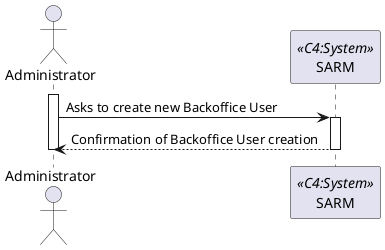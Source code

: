@startuml ssdlevel1

actor "Administrator" as Admin
participant SYS as "SARM" <<C4:System>>

activate Admin

    Admin -> SYS : Asks to create new Backoffice User
    activate SYS
        
        SYS-->Admin: Confirmation of Backoffice User creation
    deactivate SYS
deactivate Admin

@enduml